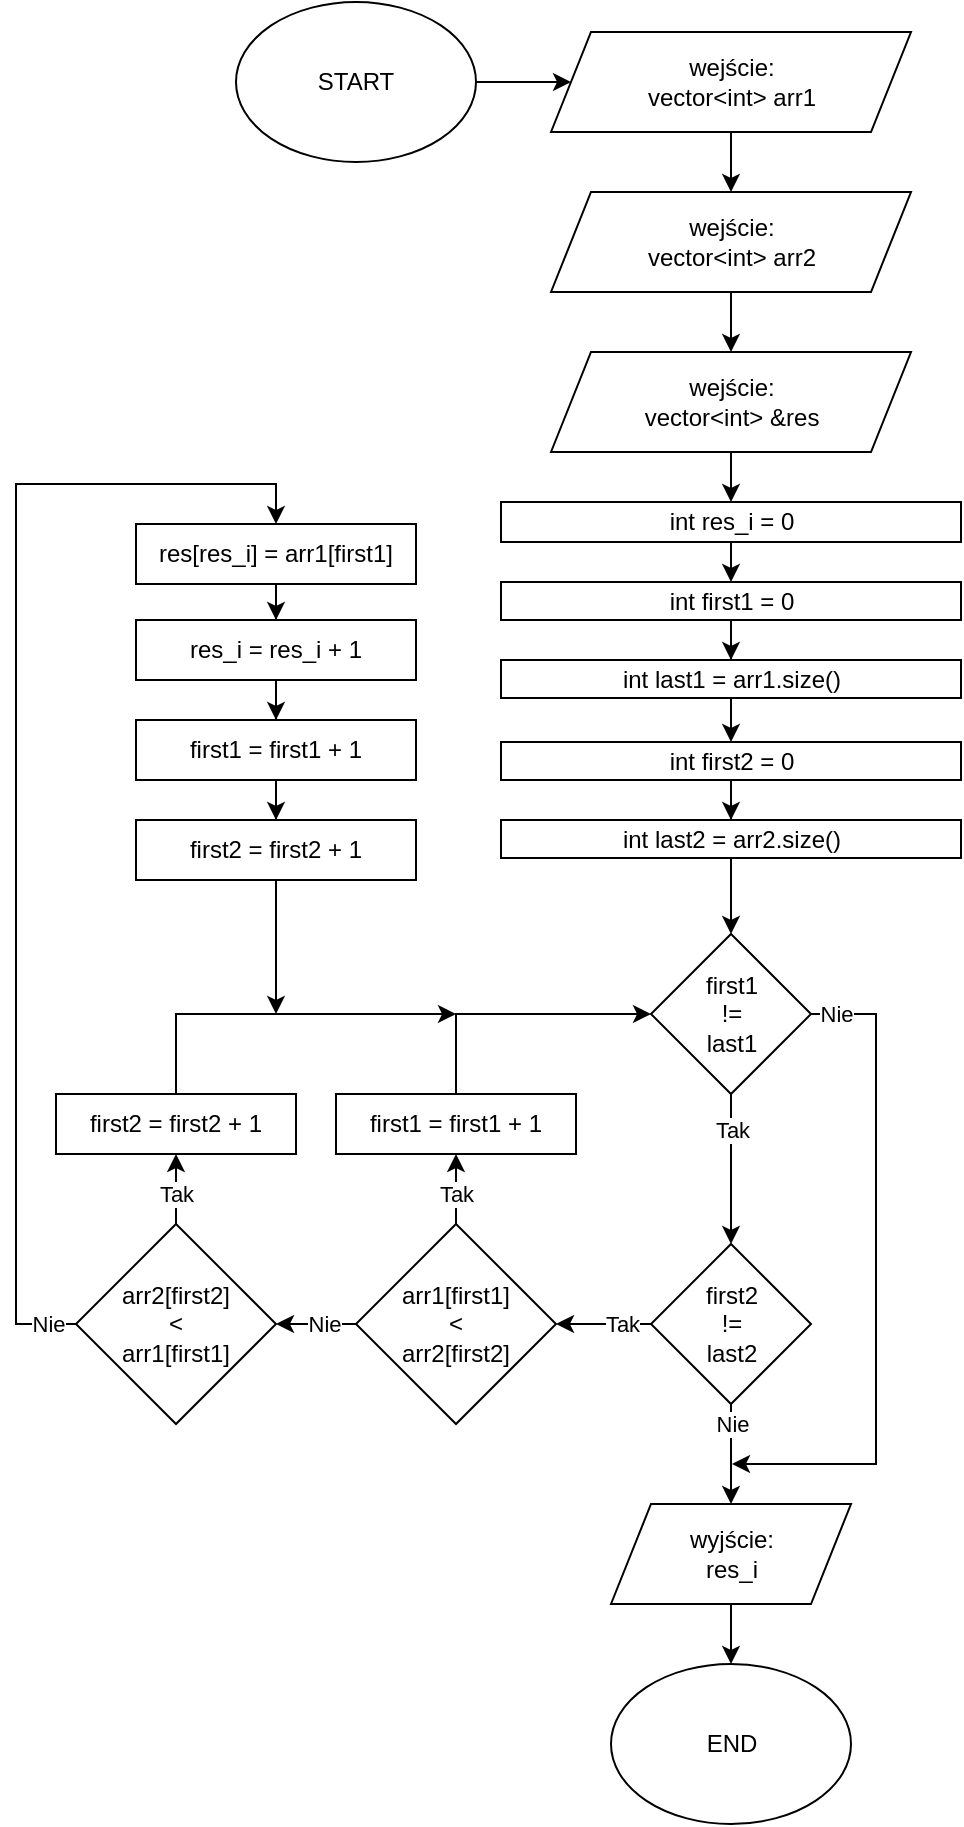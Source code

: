 <mxfile version="20.7.4" type="device"><diagram id="G7T-oKwrTL8EWRsf4ax-" name="Strona-1"><mxGraphModel dx="1863" dy="614" grid="1" gridSize="10" guides="1" tooltips="1" connect="1" arrows="1" fold="1" page="1" pageScale="1" pageWidth="827" pageHeight="1169" math="0" shadow="0"><root><mxCell id="0"/><mxCell id="1" parent="0"/><mxCell id="E6Bw1MsBg4w08sKZ258O-1" style="edgeStyle=orthogonalEdgeStyle;rounded=0;orthogonalLoop=1;jettySize=auto;html=1;" parent="1" source="E6Bw1MsBg4w08sKZ258O-2" target="E6Bw1MsBg4w08sKZ258O-5" edge="1"><mxGeometry relative="1" as="geometry"/></mxCell><mxCell id="E6Bw1MsBg4w08sKZ258O-2" value="START" style="ellipse;whiteSpace=wrap;html=1;" parent="1" vertex="1"><mxGeometry x="-280" y="150" width="120" height="80" as="geometry"/></mxCell><mxCell id="E6Bw1MsBg4w08sKZ258O-3" value="END" style="ellipse;whiteSpace=wrap;html=1;" parent="1" vertex="1"><mxGeometry x="-92.5" y="981" width="120" height="80" as="geometry"/></mxCell><mxCell id="E6Bw1MsBg4w08sKZ258O-4" value="" style="edgeStyle=orthogonalEdgeStyle;rounded=0;orthogonalLoop=1;jettySize=auto;html=1;" parent="1" source="E6Bw1MsBg4w08sKZ258O-5" target="E6Bw1MsBg4w08sKZ258O-9" edge="1"><mxGeometry relative="1" as="geometry"/></mxCell><mxCell id="E6Bw1MsBg4w08sKZ258O-5" value="wejście:&lt;br&gt;vector&amp;lt;int&amp;gt; arr1" style="shape=parallelogram;perimeter=parallelogramPerimeter;whiteSpace=wrap;html=1;fixedSize=1;" parent="1" vertex="1"><mxGeometry x="-122.5" y="165" width="180" height="50" as="geometry"/></mxCell><mxCell id="E6Bw1MsBg4w08sKZ258O-6" style="edgeStyle=orthogonalEdgeStyle;rounded=0;orthogonalLoop=1;jettySize=auto;html=1;" parent="1" source="E6Bw1MsBg4w08sKZ258O-7" target="E6Bw1MsBg4w08sKZ258O-3" edge="1"><mxGeometry relative="1" as="geometry"/></mxCell><mxCell id="E6Bw1MsBg4w08sKZ258O-7" value="wyjście:&lt;br&gt;res_i" style="shape=parallelogram;perimeter=parallelogramPerimeter;whiteSpace=wrap;html=1;fixedSize=1;" parent="1" vertex="1"><mxGeometry x="-92.5" y="901" width="120" height="50" as="geometry"/></mxCell><mxCell id="E6Bw1MsBg4w08sKZ258O-25" value="" style="edgeStyle=orthogonalEdgeStyle;rounded=0;orthogonalLoop=1;jettySize=auto;html=1;" parent="1" source="E6Bw1MsBg4w08sKZ258O-9" target="E6Bw1MsBg4w08sKZ258O-24" edge="1"><mxGeometry relative="1" as="geometry"/></mxCell><mxCell id="E6Bw1MsBg4w08sKZ258O-9" value="wejście:&lt;br&gt;vector&amp;lt;int&amp;gt; arr2" style="shape=parallelogram;perimeter=parallelogramPerimeter;whiteSpace=wrap;html=1;fixedSize=1;" parent="1" vertex="1"><mxGeometry x="-122.5" y="245" width="180" height="50" as="geometry"/></mxCell><mxCell id="E6Bw1MsBg4w08sKZ258O-28" value="" style="edgeStyle=orthogonalEdgeStyle;rounded=0;orthogonalLoop=1;jettySize=auto;html=1;" parent="1" source="E6Bw1MsBg4w08sKZ258O-11" target="E6Bw1MsBg4w08sKZ258O-27" edge="1"><mxGeometry relative="1" as="geometry"/></mxCell><mxCell id="E6Bw1MsBg4w08sKZ258O-11" value="int first1 = 0" style="whiteSpace=wrap;html=1;" parent="1" vertex="1"><mxGeometry x="-147.5" y="440" width="230" height="19" as="geometry"/></mxCell><mxCell id="a4RLwKiqRU-XLErtjzle-3" style="edgeStyle=orthogonalEdgeStyle;rounded=0;orthogonalLoop=1;jettySize=auto;html=1;exitX=0.5;exitY=1;exitDx=0;exitDy=0;entryX=0.5;entryY=0;entryDx=0;entryDy=0;" parent="1" source="E6Bw1MsBg4w08sKZ258O-24" target="a4RLwKiqRU-XLErtjzle-1" edge="1"><mxGeometry relative="1" as="geometry"/></mxCell><mxCell id="E6Bw1MsBg4w08sKZ258O-24" value="wejście:&lt;br&gt;vector&amp;lt;int&amp;gt; &amp;amp;res" style="shape=parallelogram;perimeter=parallelogramPerimeter;whiteSpace=wrap;html=1;fixedSize=1;" parent="1" vertex="1"><mxGeometry x="-122.5" y="325" width="180" height="50" as="geometry"/></mxCell><mxCell id="E6Bw1MsBg4w08sKZ258O-30" value="" style="edgeStyle=orthogonalEdgeStyle;rounded=0;orthogonalLoop=1;jettySize=auto;html=1;" parent="1" source="E6Bw1MsBg4w08sKZ258O-27" target="E6Bw1MsBg4w08sKZ258O-29" edge="1"><mxGeometry relative="1" as="geometry"/></mxCell><mxCell id="E6Bw1MsBg4w08sKZ258O-27" value="int last1 = arr1.size()" style="whiteSpace=wrap;html=1;" parent="1" vertex="1"><mxGeometry x="-147.5" y="479" width="230" height="19" as="geometry"/></mxCell><mxCell id="E6Bw1MsBg4w08sKZ258O-32" value="" style="edgeStyle=orthogonalEdgeStyle;rounded=0;orthogonalLoop=1;jettySize=auto;html=1;" parent="1" source="E6Bw1MsBg4w08sKZ258O-29" target="E6Bw1MsBg4w08sKZ258O-31" edge="1"><mxGeometry relative="1" as="geometry"/></mxCell><mxCell id="E6Bw1MsBg4w08sKZ258O-29" value="int first2 = 0" style="whiteSpace=wrap;html=1;" parent="1" vertex="1"><mxGeometry x="-147.5" y="520" width="230" height="19" as="geometry"/></mxCell><mxCell id="E6Bw1MsBg4w08sKZ258O-35" style="edgeStyle=orthogonalEdgeStyle;rounded=0;orthogonalLoop=1;jettySize=auto;html=1;entryX=0.5;entryY=0;entryDx=0;entryDy=0;" parent="1" source="E6Bw1MsBg4w08sKZ258O-31" target="E6Bw1MsBg4w08sKZ258O-34" edge="1"><mxGeometry relative="1" as="geometry"/></mxCell><mxCell id="E6Bw1MsBg4w08sKZ258O-31" value="int last2 = arr2.size()" style="whiteSpace=wrap;html=1;" parent="1" vertex="1"><mxGeometry x="-147.5" y="559" width="230" height="19" as="geometry"/></mxCell><mxCell id="E6Bw1MsBg4w08sKZ258O-49" style="edgeStyle=orthogonalEdgeStyle;rounded=0;orthogonalLoop=1;jettySize=auto;html=1;entryX=0.5;entryY=0;entryDx=0;entryDy=0;" parent="1" source="E6Bw1MsBg4w08sKZ258O-34" target="E6Bw1MsBg4w08sKZ258O-36" edge="1"><mxGeometry relative="1" as="geometry"/></mxCell><mxCell id="E6Bw1MsBg4w08sKZ258O-50" value="Tak" style="edgeLabel;html=1;align=center;verticalAlign=middle;resizable=0;points=[];" parent="E6Bw1MsBg4w08sKZ258O-49" vertex="1" connectable="0"><mxGeometry x="-0.787" relative="1" as="geometry"><mxPoint y="10" as="offset"/></mxGeometry></mxCell><mxCell id="E6Bw1MsBg4w08sKZ258O-52" style="edgeStyle=orthogonalEdgeStyle;rounded=0;orthogonalLoop=1;jettySize=auto;html=1;exitX=1;exitY=0.5;exitDx=0;exitDy=0;" parent="1" source="E6Bw1MsBg4w08sKZ258O-34" edge="1"><mxGeometry relative="1" as="geometry"><mxPoint x="-32" y="881" as="targetPoint"/><mxPoint x="7.5" y="696" as="sourcePoint"/><Array as="points"><mxPoint x="40" y="656"/><mxPoint x="40" y="881"/></Array></mxGeometry></mxCell><mxCell id="E6Bw1MsBg4w08sKZ258O-53" value="Nie" style="edgeLabel;html=1;align=center;verticalAlign=middle;resizable=0;points=[];" parent="E6Bw1MsBg4w08sKZ258O-52" vertex="1" connectable="0"><mxGeometry x="-0.953" relative="1" as="geometry"><mxPoint x="5" as="offset"/></mxGeometry></mxCell><mxCell id="E6Bw1MsBg4w08sKZ258O-34" value="first1&lt;br&gt;!=&lt;br&gt;last1" style="rhombus;whiteSpace=wrap;html=1;" parent="1" vertex="1"><mxGeometry x="-72.5" y="616" width="80" height="80" as="geometry"/></mxCell><mxCell id="E6Bw1MsBg4w08sKZ258O-47" style="edgeStyle=orthogonalEdgeStyle;rounded=0;orthogonalLoop=1;jettySize=auto;html=1;entryX=0.5;entryY=0;entryDx=0;entryDy=0;" parent="1" source="E6Bw1MsBg4w08sKZ258O-36" target="E6Bw1MsBg4w08sKZ258O-7" edge="1"><mxGeometry relative="1" as="geometry"><mxPoint x="-32" y="881" as="targetPoint"/></mxGeometry></mxCell><mxCell id="E6Bw1MsBg4w08sKZ258O-48" value="Nie" style="edgeLabel;html=1;align=center;verticalAlign=middle;resizable=0;points=[];" parent="E6Bw1MsBg4w08sKZ258O-47" vertex="1" connectable="0"><mxGeometry x="-0.735" relative="1" as="geometry"><mxPoint y="3" as="offset"/></mxGeometry></mxCell><mxCell id="E6Bw1MsBg4w08sKZ258O-55" style="edgeStyle=orthogonalEdgeStyle;rounded=0;orthogonalLoop=1;jettySize=auto;html=1;entryX=1;entryY=0.5;entryDx=0;entryDy=0;" parent="1" source="E6Bw1MsBg4w08sKZ258O-36" target="E6Bw1MsBg4w08sKZ258O-57" edge="1"><mxGeometry relative="1" as="geometry"><mxPoint x="-210" y="811" as="targetPoint"/><Array as="points"/></mxGeometry></mxCell><mxCell id="E6Bw1MsBg4w08sKZ258O-56" value="Tak" style="edgeLabel;html=1;align=center;verticalAlign=middle;resizable=0;points=[];" parent="E6Bw1MsBg4w08sKZ258O-55" vertex="1" connectable="0"><mxGeometry x="-0.796" y="1" relative="1" as="geometry"><mxPoint x="-10" y="-1" as="offset"/></mxGeometry></mxCell><mxCell id="E6Bw1MsBg4w08sKZ258O-36" value="first2&lt;br&gt;!=&lt;br&gt;last2" style="rhombus;whiteSpace=wrap;html=1;" parent="1" vertex="1"><mxGeometry x="-72.5" y="771" width="80" height="80" as="geometry"/></mxCell><mxCell id="E6Bw1MsBg4w08sKZ258O-59" style="edgeStyle=orthogonalEdgeStyle;rounded=0;orthogonalLoop=1;jettySize=auto;html=1;entryX=0.5;entryY=1;entryDx=0;entryDy=0;" parent="1" source="E6Bw1MsBg4w08sKZ258O-57" target="E6Bw1MsBg4w08sKZ258O-58" edge="1"><mxGeometry relative="1" as="geometry"/></mxCell><mxCell id="E6Bw1MsBg4w08sKZ258O-61" value="Tak" style="edgeLabel;html=1;align=center;verticalAlign=middle;resizable=0;points=[];" parent="E6Bw1MsBg4w08sKZ258O-59" vertex="1" connectable="0"><mxGeometry x="-0.643" relative="1" as="geometry"><mxPoint y="-7" as="offset"/></mxGeometry></mxCell><mxCell id="E6Bw1MsBg4w08sKZ258O-63" style="edgeStyle=orthogonalEdgeStyle;rounded=0;orthogonalLoop=1;jettySize=auto;html=1;entryX=1;entryY=0.5;entryDx=0;entryDy=0;" parent="1" source="E6Bw1MsBg4w08sKZ258O-57" target="E6Bw1MsBg4w08sKZ258O-62" edge="1"><mxGeometry relative="1" as="geometry"/></mxCell><mxCell id="E6Bw1MsBg4w08sKZ258O-64" value="Nie" style="edgeLabel;html=1;align=center;verticalAlign=middle;resizable=0;points=[];" parent="E6Bw1MsBg4w08sKZ258O-63" vertex="1" connectable="0"><mxGeometry x="-0.718" relative="1" as="geometry"><mxPoint x="-11" as="offset"/></mxGeometry></mxCell><mxCell id="E6Bw1MsBg4w08sKZ258O-57" value="arr1[first1]&lt;br&gt;&amp;lt;&lt;br&gt;arr2[first2]" style="rhombus;whiteSpace=wrap;html=1;" parent="1" vertex="1"><mxGeometry x="-220" y="761" width="100" height="100" as="geometry"/></mxCell><mxCell id="E6Bw1MsBg4w08sKZ258O-60" style="edgeStyle=orthogonalEdgeStyle;rounded=0;orthogonalLoop=1;jettySize=auto;html=1;entryX=0;entryY=0.5;entryDx=0;entryDy=0;" parent="1" source="E6Bw1MsBg4w08sKZ258O-58" target="E6Bw1MsBg4w08sKZ258O-34" edge="1"><mxGeometry relative="1" as="geometry"><Array as="points"><mxPoint x="-170" y="656"/></Array></mxGeometry></mxCell><mxCell id="E6Bw1MsBg4w08sKZ258O-58" value="first1 = first1 + 1" style="rounded=0;whiteSpace=wrap;html=1;" parent="1" vertex="1"><mxGeometry x="-230" y="696" width="120" height="30" as="geometry"/></mxCell><mxCell id="E6Bw1MsBg4w08sKZ258O-67" style="edgeStyle=orthogonalEdgeStyle;rounded=0;orthogonalLoop=1;jettySize=auto;html=1;entryX=0.5;entryY=1;entryDx=0;entryDy=0;" parent="1" source="E6Bw1MsBg4w08sKZ258O-62" target="E6Bw1MsBg4w08sKZ258O-66" edge="1"><mxGeometry relative="1" as="geometry"/></mxCell><mxCell id="E6Bw1MsBg4w08sKZ258O-68" value="Tak" style="edgeLabel;html=1;align=center;verticalAlign=middle;resizable=0;points=[];" parent="E6Bw1MsBg4w08sKZ258O-67" vertex="1" connectable="0"><mxGeometry x="-0.728" y="-1" relative="1" as="geometry"><mxPoint x="-1" y="-9" as="offset"/></mxGeometry></mxCell><mxCell id="E6Bw1MsBg4w08sKZ258O-76" style="edgeStyle=orthogonalEdgeStyle;rounded=0;orthogonalLoop=1;jettySize=auto;html=1;entryX=0.5;entryY=0;entryDx=0;entryDy=0;" parent="1" source="E6Bw1MsBg4w08sKZ258O-62" target="E6Bw1MsBg4w08sKZ258O-70" edge="1"><mxGeometry relative="1" as="geometry"><mxPoint x="-450.0" y="376" as="targetPoint"/><Array as="points"><mxPoint x="-390" y="811"/><mxPoint x="-390" y="391"/><mxPoint x="-260" y="391"/></Array></mxGeometry></mxCell><mxCell id="E6Bw1MsBg4w08sKZ258O-81" value="Nie" style="edgeLabel;html=1;align=center;verticalAlign=middle;resizable=0;points=[];" parent="E6Bw1MsBg4w08sKZ258O-76" vertex="1" connectable="0"><mxGeometry x="-0.953" y="-1" relative="1" as="geometry"><mxPoint y="1" as="offset"/></mxGeometry></mxCell><mxCell id="E6Bw1MsBg4w08sKZ258O-62" value="arr2[first2]&lt;br&gt;&amp;lt;&lt;br&gt;arr1[first1]" style="rhombus;whiteSpace=wrap;html=1;" parent="1" vertex="1"><mxGeometry x="-360" y="761" width="100" height="100" as="geometry"/></mxCell><mxCell id="E6Bw1MsBg4w08sKZ258O-69" style="edgeStyle=orthogonalEdgeStyle;rounded=0;orthogonalLoop=1;jettySize=auto;html=1;" parent="1" source="E6Bw1MsBg4w08sKZ258O-66" edge="1"><mxGeometry relative="1" as="geometry"><mxPoint x="-170" y="656" as="targetPoint"/><Array as="points"><mxPoint x="-310" y="656"/><mxPoint x="-170" y="656"/></Array></mxGeometry></mxCell><mxCell id="E6Bw1MsBg4w08sKZ258O-66" value="first2 = first2 + 1" style="rounded=0;whiteSpace=wrap;html=1;" parent="1" vertex="1"><mxGeometry x="-370" y="696" width="120" height="30" as="geometry"/></mxCell><mxCell id="E6Bw1MsBg4w08sKZ258O-77" style="edgeStyle=orthogonalEdgeStyle;rounded=0;orthogonalLoop=1;jettySize=auto;html=1;entryX=0.5;entryY=0;entryDx=0;entryDy=0;" parent="1" source="E6Bw1MsBg4w08sKZ258O-70" target="E6Bw1MsBg4w08sKZ258O-71" edge="1"><mxGeometry relative="1" as="geometry"/></mxCell><mxCell id="E6Bw1MsBg4w08sKZ258O-70" value="res[res_i] = arr1[first1]" style="rounded=0;whiteSpace=wrap;html=1;" parent="1" vertex="1"><mxGeometry x="-330" y="411" width="140" height="30" as="geometry"/></mxCell><mxCell id="E6Bw1MsBg4w08sKZ258O-78" style="edgeStyle=orthogonalEdgeStyle;rounded=0;orthogonalLoop=1;jettySize=auto;html=1;entryX=0.5;entryY=0;entryDx=0;entryDy=0;" parent="1" source="E6Bw1MsBg4w08sKZ258O-71" target="E6Bw1MsBg4w08sKZ258O-72" edge="1"><mxGeometry relative="1" as="geometry"/></mxCell><mxCell id="E6Bw1MsBg4w08sKZ258O-71" value="res_i = res_i + 1" style="rounded=0;whiteSpace=wrap;html=1;" parent="1" vertex="1"><mxGeometry x="-330" y="459" width="140" height="30" as="geometry"/></mxCell><mxCell id="E6Bw1MsBg4w08sKZ258O-79" style="edgeStyle=orthogonalEdgeStyle;rounded=0;orthogonalLoop=1;jettySize=auto;html=1;entryX=0.5;entryY=0;entryDx=0;entryDy=0;" parent="1" source="E6Bw1MsBg4w08sKZ258O-72" target="E6Bw1MsBg4w08sKZ258O-73" edge="1"><mxGeometry relative="1" as="geometry"/></mxCell><mxCell id="E6Bw1MsBg4w08sKZ258O-72" value="first1 = first1 + 1" style="rounded=0;whiteSpace=wrap;html=1;" parent="1" vertex="1"><mxGeometry x="-330" y="509" width="140" height="30" as="geometry"/></mxCell><mxCell id="E6Bw1MsBg4w08sKZ258O-80" style="edgeStyle=orthogonalEdgeStyle;rounded=0;orthogonalLoop=1;jettySize=auto;html=1;" parent="1" source="E6Bw1MsBg4w08sKZ258O-73" edge="1"><mxGeometry relative="1" as="geometry"><mxPoint x="-260" y="656" as="targetPoint"/></mxGeometry></mxCell><mxCell id="E6Bw1MsBg4w08sKZ258O-73" value="first2 = first2 + 1" style="rounded=0;whiteSpace=wrap;html=1;" parent="1" vertex="1"><mxGeometry x="-330" y="559" width="140" height="30" as="geometry"/></mxCell><mxCell id="a4RLwKiqRU-XLErtjzle-2" style="edgeStyle=orthogonalEdgeStyle;rounded=0;orthogonalLoop=1;jettySize=auto;html=1;exitX=0.5;exitY=1;exitDx=0;exitDy=0;entryX=0.5;entryY=0;entryDx=0;entryDy=0;" parent="1" source="a4RLwKiqRU-XLErtjzle-1" target="E6Bw1MsBg4w08sKZ258O-11" edge="1"><mxGeometry relative="1" as="geometry"/></mxCell><mxCell id="a4RLwKiqRU-XLErtjzle-1" value="int res_i = 0" style="whiteSpace=wrap;html=1;" parent="1" vertex="1"><mxGeometry x="-147.5" y="400" width="230" height="20" as="geometry"/></mxCell></root></mxGraphModel></diagram></mxfile>